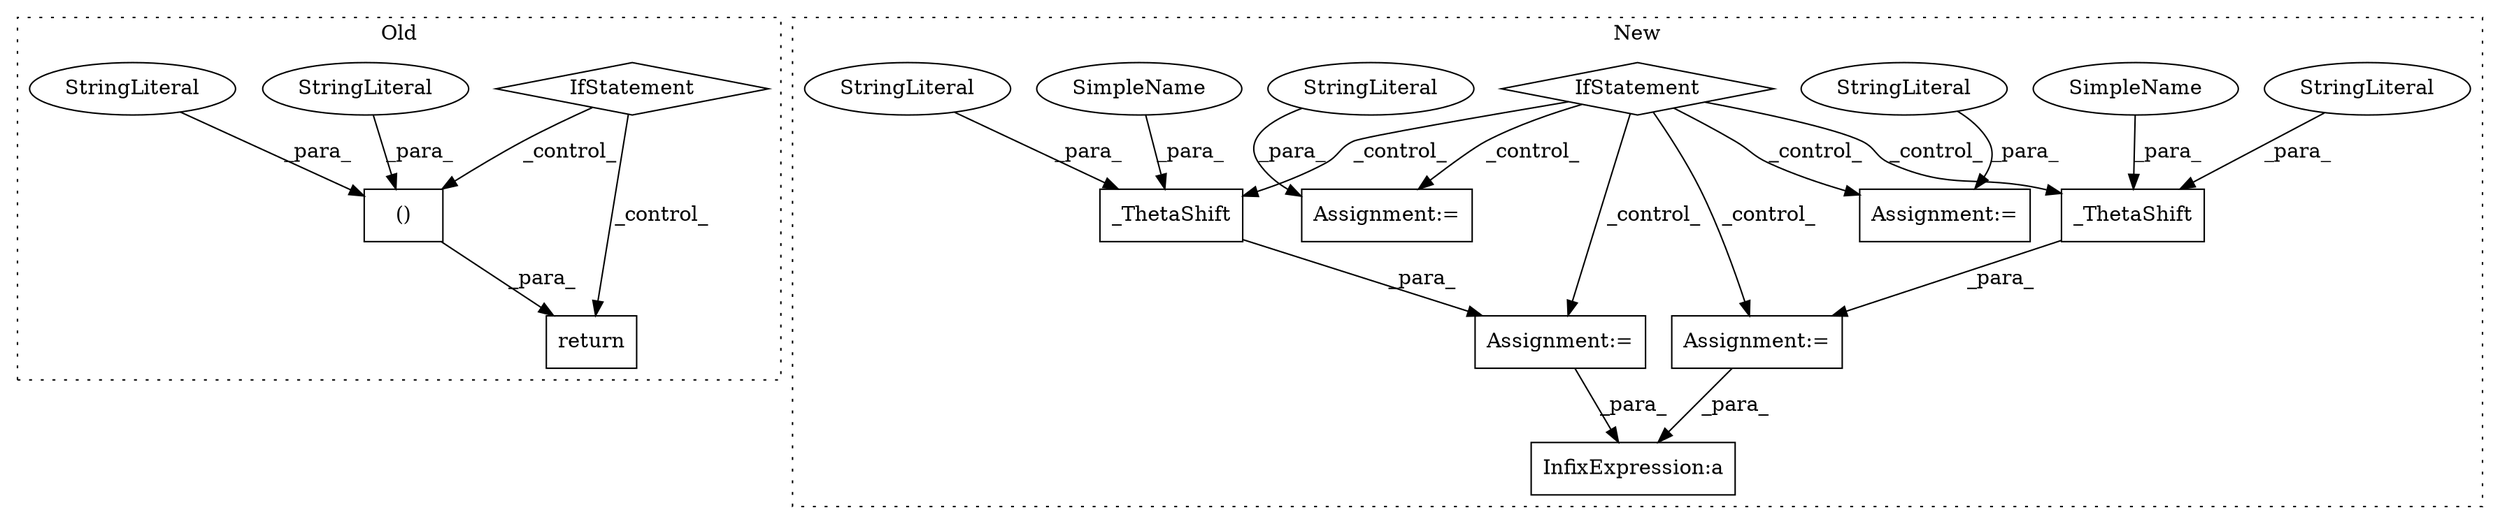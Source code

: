 digraph G {
subgraph cluster0 {
1 [label="IfStatement" a="25" s="22902,22946" l="4,2" shape="diamond"];
5 [label="()" a="106" s="22970" l="66" shape="box"];
8 [label="StringLiteral" a="45" s="23009" l="8" shape="ellipse"];
10 [label="StringLiteral" a="45" s="23030" l="6" shape="ellipse"];
17 [label="return" a="41" s="22956" l="14" shape="box"];
label = "Old";
style="dotted";
}
subgraph cluster1 {
2 [label="_ThetaShift" a="32" s="24482,24508" l="12,1" shape="box"];
3 [label="_ThetaShift" a="32" s="24563,24589" l="12,1" shape="box"];
4 [label="IfStatement" a="25" s="24276,24318" l="4,2" shape="diamond"];
6 [label="InfixExpression:a" a="27" s="24641" l="3" shape="box"];
7 [label="StringLiteral" a="45" s="24503" l="5" shape="ellipse"];
9 [label="StringLiteral" a="45" s="24584" l="5" shape="ellipse"];
11 [label="Assignment:=" a="7" s="24457" l="1" shape="box"];
12 [label="StringLiteral" a="45" s="24458" l="6" shape="ellipse"];
13 [label="Assignment:=" a="7" s="24481" l="1" shape="box"];
14 [label="Assignment:=" a="7" s="24562" l="1" shape="box"];
15 [label="Assignment:=" a="7" s="24537" l="1" shape="box"];
16 [label="StringLiteral" a="45" s="24538" l="7" shape="ellipse"];
18 [label="SimpleName" a="42" s="24580" l="3" shape="ellipse"];
19 [label="SimpleName" a="42" s="24499" l="3" shape="ellipse"];
label = "New";
style="dotted";
}
1 -> 5 [label="_control_"];
1 -> 17 [label="_control_"];
2 -> 13 [label="_para_"];
3 -> 14 [label="_para_"];
4 -> 11 [label="_control_"];
4 -> 13 [label="_control_"];
4 -> 15 [label="_control_"];
4 -> 2 [label="_control_"];
4 -> 14 [label="_control_"];
4 -> 3 [label="_control_"];
5 -> 17 [label="_para_"];
7 -> 2 [label="_para_"];
8 -> 5 [label="_para_"];
9 -> 3 [label="_para_"];
10 -> 5 [label="_para_"];
12 -> 11 [label="_para_"];
13 -> 6 [label="_para_"];
14 -> 6 [label="_para_"];
16 -> 15 [label="_para_"];
18 -> 3 [label="_para_"];
19 -> 2 [label="_para_"];
}